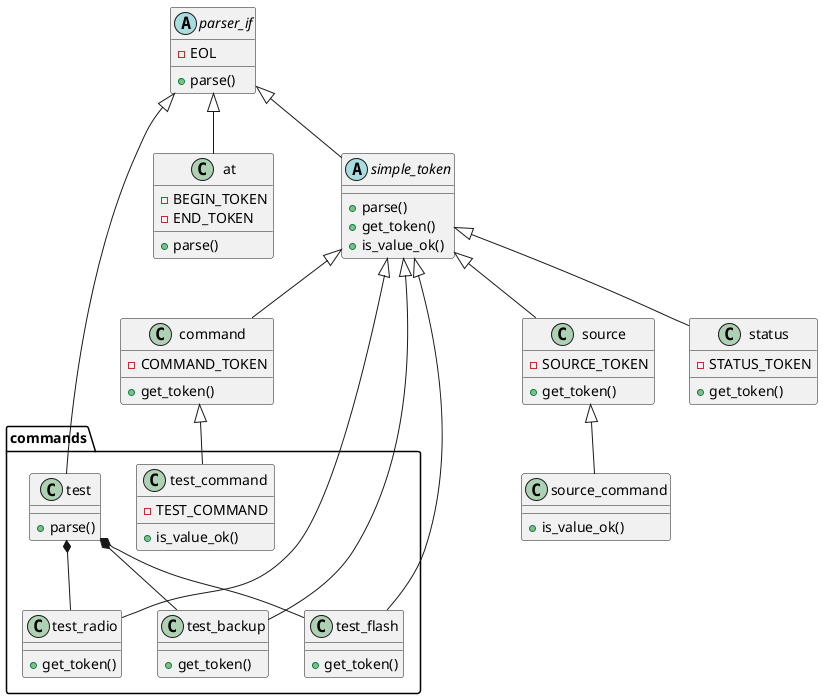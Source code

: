 @startuml

abstract class parser_if {
  - EOL
  + parse()
}

abstract class simple_token {
  + parse()
  + get_token()
  + is_value_ok()
}

class source {
  - SOURCE_TOKEN
  + get_token()
}

class status {
  - STATUS_TOKEN
  + get_token()
}

class command {
  - COMMAND_TOKEN
  + get_token()
}

class at {
  - BEGIN_TOKEN
  - END_TOKEN
  + parse()
}

class source_command {
  + is_value_ok()
}

namespace commands {

class test_command {
  - TEST_COMMAND
  + is_value_ok()
}

class test {
  + parse()
}

class test_flash {
  + get_token()
}

class test_radio {
  + get_token()
}

class test_backup {
  + get_token()
}

}

parser_if <|-- simple_token
simple_token <|-- source
simple_token <|-- command
source <|-- source_command
simple_token <|-- status
parser_if <|-- at
parser_if <|-- commands.test
command <|-- commands.test_command
simple_token <|-- commands.test_flash
commands.test *-- commands.test_flash
simple_token <|-- commands.test_radio
commands.test *-- commands.test_radio
simple_token <|-- commands.test_backup
commands.test *-- commands.test_backup

@enduml